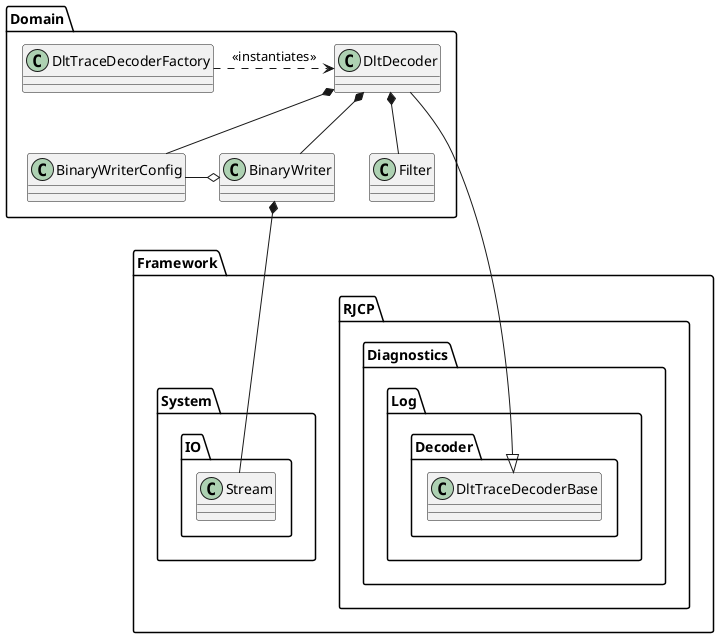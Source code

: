 @startuml Domain.Decoder.Writer

namespace Domain {
  class DltTraceDecoderFactory
  class DltDecoder
  class BinaryWriter
  class Filter
  class BinaryWriterConfig

  DltTraceDecoderFactory .r.> DltDecoder : <<instantiates>>
  DltDecoder *-d- Filter
  DltDecoder *-d- BinaryWriter
  DltDecoder *-d- BinaryWriterConfig

  BinaryWriterConfig -r-o BinaryWriter
}

namespace Framework {
    namespace System.IO {
        class Stream
    }

    namespace RJCP.Diagnostics.Log.Decoder {
        class DltTraceDecoderBase
    }

    Domain.BinaryWriter *-- System.IO.Stream
    Domain.DltDecoder --|> RJCP.Diagnostics.Log.Decoder.DltTraceDecoderBase
}
@enduml